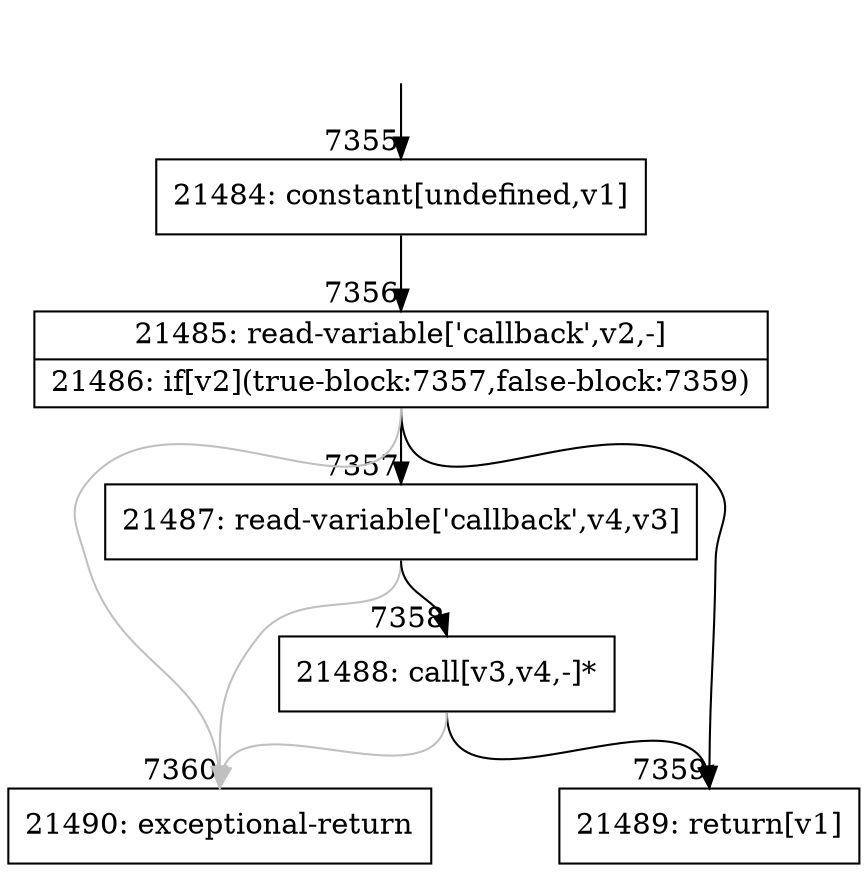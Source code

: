 digraph {
rankdir="TD"
BB_entry473[shape=none,label=""];
BB_entry473 -> BB7355 [tailport=s, headport=n, headlabel="    7355"]
BB7355 [shape=record label="{21484: constant[undefined,v1]}" ] 
BB7355 -> BB7356 [tailport=s, headport=n, headlabel="      7356"]
BB7356 [shape=record label="{21485: read-variable['callback',v2,-]|21486: if[v2](true-block:7357,false-block:7359)}" ] 
BB7356 -> BB7357 [tailport=s, headport=n, headlabel="      7357"]
BB7356 -> BB7359 [tailport=s, headport=n, headlabel="      7359"]
BB7356 -> BB7360 [tailport=s, headport=n, color=gray, headlabel="      7360"]
BB7357 [shape=record label="{21487: read-variable['callback',v4,v3]}" ] 
BB7357 -> BB7358 [tailport=s, headport=n, headlabel="      7358"]
BB7357 -> BB7360 [tailport=s, headport=n, color=gray]
BB7358 [shape=record label="{21488: call[v3,v4,-]*}" ] 
BB7358 -> BB7359 [tailport=s, headport=n]
BB7358 -> BB7360 [tailport=s, headport=n, color=gray]
BB7359 [shape=record label="{21489: return[v1]}" ] 
BB7360 [shape=record label="{21490: exceptional-return}" ] 
}
